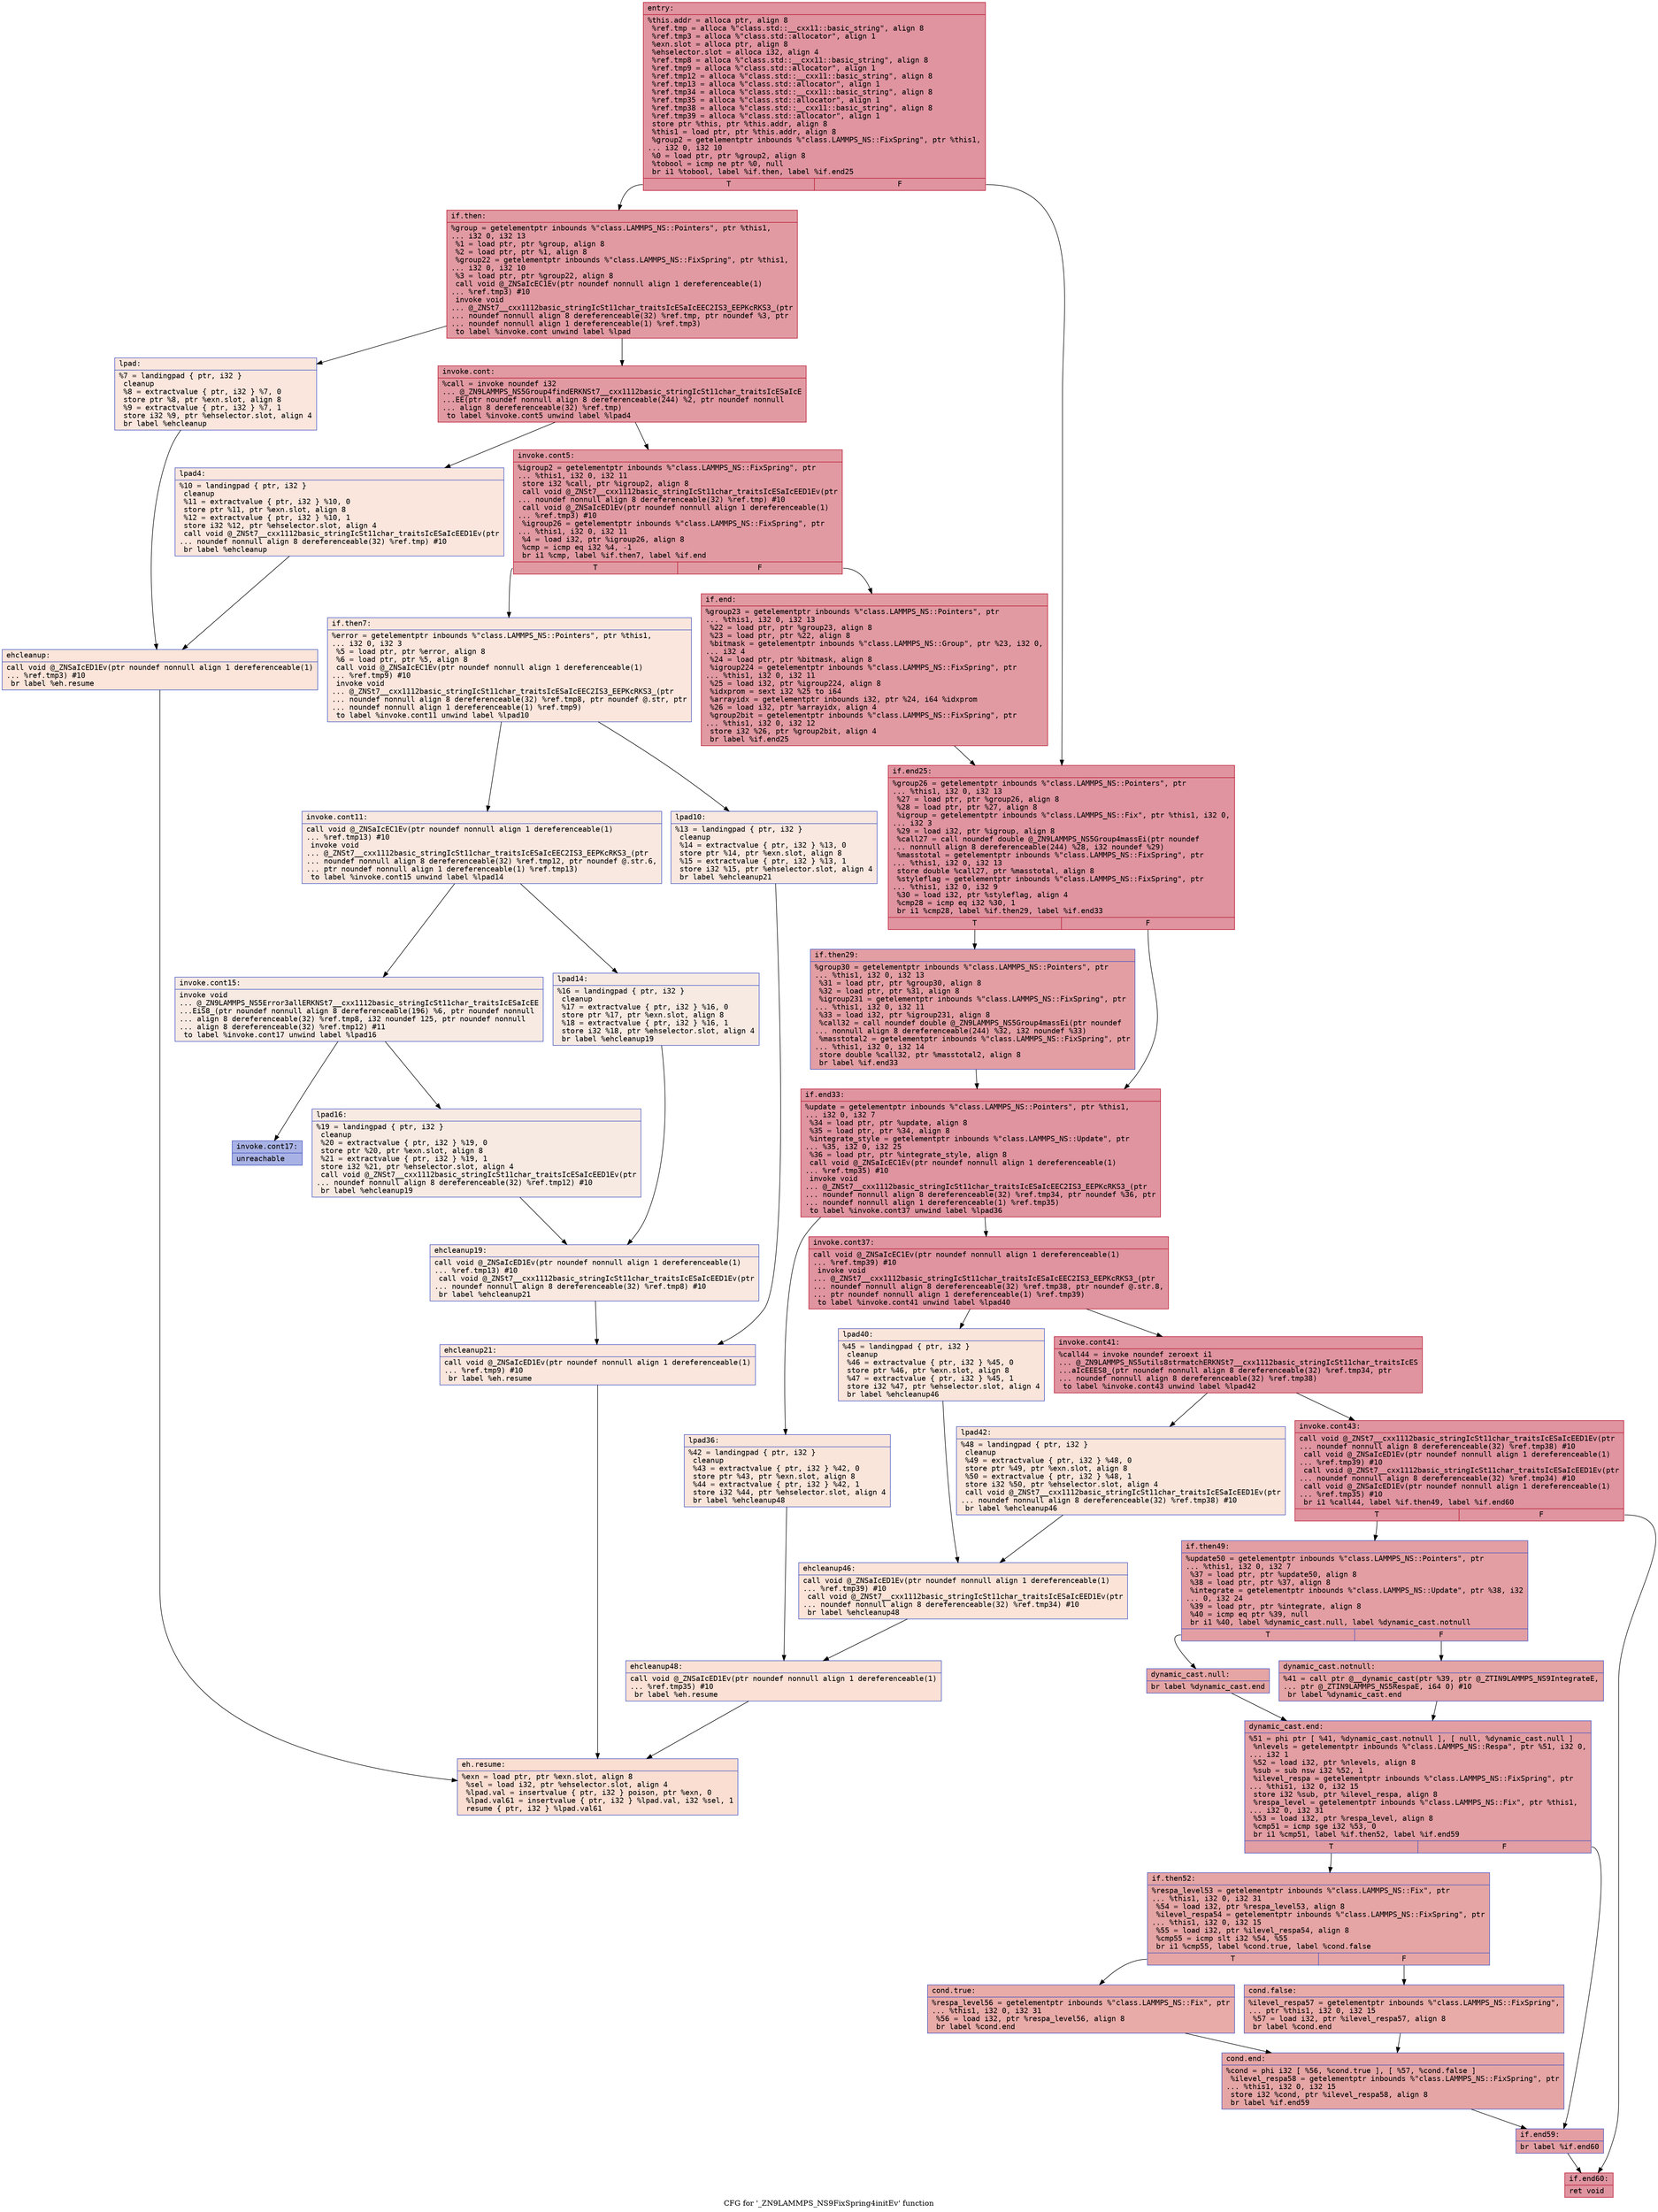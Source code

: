 digraph "CFG for '_ZN9LAMMPS_NS9FixSpring4initEv' function" {
	label="CFG for '_ZN9LAMMPS_NS9FixSpring4initEv' function";

	Node0x5557f29534b0 [shape=record,color="#b70d28ff", style=filled, fillcolor="#b70d2870" fontname="Courier",label="{entry:\l|  %this.addr = alloca ptr, align 8\l  %ref.tmp = alloca %\"class.std::__cxx11::basic_string\", align 8\l  %ref.tmp3 = alloca %\"class.std::allocator\", align 1\l  %exn.slot = alloca ptr, align 8\l  %ehselector.slot = alloca i32, align 4\l  %ref.tmp8 = alloca %\"class.std::__cxx11::basic_string\", align 8\l  %ref.tmp9 = alloca %\"class.std::allocator\", align 1\l  %ref.tmp12 = alloca %\"class.std::__cxx11::basic_string\", align 8\l  %ref.tmp13 = alloca %\"class.std::allocator\", align 1\l  %ref.tmp34 = alloca %\"class.std::__cxx11::basic_string\", align 8\l  %ref.tmp35 = alloca %\"class.std::allocator\", align 1\l  %ref.tmp38 = alloca %\"class.std::__cxx11::basic_string\", align 8\l  %ref.tmp39 = alloca %\"class.std::allocator\", align 1\l  store ptr %this, ptr %this.addr, align 8\l  %this1 = load ptr, ptr %this.addr, align 8\l  %group2 = getelementptr inbounds %\"class.LAMMPS_NS::FixSpring\", ptr %this1,\l... i32 0, i32 10\l  %0 = load ptr, ptr %group2, align 8\l  %tobool = icmp ne ptr %0, null\l  br i1 %tobool, label %if.then, label %if.end25\l|{<s0>T|<s1>F}}"];
	Node0x5557f29534b0:s0 -> Node0x5557f29750c0[tooltip="entry -> if.then\nProbability 62.50%" ];
	Node0x5557f29534b0:s1 -> Node0x5557f2975130[tooltip="entry -> if.end25\nProbability 37.50%" ];
	Node0x5557f29750c0 [shape=record,color="#b70d28ff", style=filled, fillcolor="#bb1b2c70" fontname="Courier",label="{if.then:\l|  %group = getelementptr inbounds %\"class.LAMMPS_NS::Pointers\", ptr %this1,\l... i32 0, i32 13\l  %1 = load ptr, ptr %group, align 8\l  %2 = load ptr, ptr %1, align 8\l  %group22 = getelementptr inbounds %\"class.LAMMPS_NS::FixSpring\", ptr %this1,\l... i32 0, i32 10\l  %3 = load ptr, ptr %group22, align 8\l  call void @_ZNSaIcEC1Ev(ptr noundef nonnull align 1 dereferenceable(1)\l... %ref.tmp3) #10\l  invoke void\l... @_ZNSt7__cxx1112basic_stringIcSt11char_traitsIcESaIcEEC2IS3_EEPKcRKS3_(ptr\l... noundef nonnull align 8 dereferenceable(32) %ref.tmp, ptr noundef %3, ptr\l... noundef nonnull align 1 dereferenceable(1) %ref.tmp3)\l          to label %invoke.cont unwind label %lpad\l}"];
	Node0x5557f29750c0 -> Node0x5557f2975720[tooltip="if.then -> invoke.cont\nProbability 100.00%" ];
	Node0x5557f29750c0 -> Node0x5557f29757a0[tooltip="if.then -> lpad\nProbability 0.00%" ];
	Node0x5557f2975720 [shape=record,color="#b70d28ff", style=filled, fillcolor="#bb1b2c70" fontname="Courier",label="{invoke.cont:\l|  %call = invoke noundef i32\l... @_ZN9LAMMPS_NS5Group4findERKNSt7__cxx1112basic_stringIcSt11char_traitsIcESaIcE\l...EE(ptr noundef nonnull align 8 dereferenceable(244) %2, ptr noundef nonnull\l... align 8 dereferenceable(32) %ref.tmp)\l          to label %invoke.cont5 unwind label %lpad4\l}"];
	Node0x5557f2975720 -> Node0x5557f29756d0[tooltip="invoke.cont -> invoke.cont5\nProbability 100.00%" ];
	Node0x5557f2975720 -> Node0x5557f2975cf0[tooltip="invoke.cont -> lpad4\nProbability 0.00%" ];
	Node0x5557f29756d0 [shape=record,color="#b70d28ff", style=filled, fillcolor="#bb1b2c70" fontname="Courier",label="{invoke.cont5:\l|  %igroup2 = getelementptr inbounds %\"class.LAMMPS_NS::FixSpring\", ptr\l... %this1, i32 0, i32 11\l  store i32 %call, ptr %igroup2, align 8\l  call void @_ZNSt7__cxx1112basic_stringIcSt11char_traitsIcESaIcEED1Ev(ptr\l... noundef nonnull align 8 dereferenceable(32) %ref.tmp) #10\l  call void @_ZNSaIcED1Ev(ptr noundef nonnull align 1 dereferenceable(1)\l... %ref.tmp3) #10\l  %igroup26 = getelementptr inbounds %\"class.LAMMPS_NS::FixSpring\", ptr\l... %this1, i32 0, i32 11\l  %4 = load i32, ptr %igroup26, align 8\l  %cmp = icmp eq i32 %4, -1\l  br i1 %cmp, label %if.then7, label %if.end\l|{<s0>T|<s1>F}}"];
	Node0x5557f29756d0:s0 -> Node0x5557f298f9c0[tooltip="invoke.cont5 -> if.then7\nProbability 0.00%" ];
	Node0x5557f29756d0:s1 -> Node0x5557f298fa10[tooltip="invoke.cont5 -> if.end\nProbability 100.00%" ];
	Node0x5557f298f9c0 [shape=record,color="#3d50c3ff", style=filled, fillcolor="#f3c7b170" fontname="Courier",label="{if.then7:\l|  %error = getelementptr inbounds %\"class.LAMMPS_NS::Pointers\", ptr %this1,\l... i32 0, i32 3\l  %5 = load ptr, ptr %error, align 8\l  %6 = load ptr, ptr %5, align 8\l  call void @_ZNSaIcEC1Ev(ptr noundef nonnull align 1 dereferenceable(1)\l... %ref.tmp9) #10\l  invoke void\l... @_ZNSt7__cxx1112basic_stringIcSt11char_traitsIcESaIcEEC2IS3_EEPKcRKS3_(ptr\l... noundef nonnull align 8 dereferenceable(32) %ref.tmp8, ptr noundef @.str, ptr\l... noundef nonnull align 1 dereferenceable(1) %ref.tmp9)\l          to label %invoke.cont11 unwind label %lpad10\l}"];
	Node0x5557f298f9c0 -> Node0x5557f298fe90[tooltip="if.then7 -> invoke.cont11\nProbability 50.00%" ];
	Node0x5557f298f9c0 -> Node0x5557f298ff10[tooltip="if.then7 -> lpad10\nProbability 50.00%" ];
	Node0x5557f298fe90 [shape=record,color="#3d50c3ff", style=filled, fillcolor="#f1ccb870" fontname="Courier",label="{invoke.cont11:\l|  call void @_ZNSaIcEC1Ev(ptr noundef nonnull align 1 dereferenceable(1)\l... %ref.tmp13) #10\l  invoke void\l... @_ZNSt7__cxx1112basic_stringIcSt11char_traitsIcESaIcEEC2IS3_EEPKcRKS3_(ptr\l... noundef nonnull align 8 dereferenceable(32) %ref.tmp12, ptr noundef @.str.6,\l... ptr noundef nonnull align 1 dereferenceable(1) %ref.tmp13)\l          to label %invoke.cont15 unwind label %lpad14\l}"];
	Node0x5557f298fe90 -> Node0x5557f2990230[tooltip="invoke.cont11 -> invoke.cont15\nProbability 50.00%" ];
	Node0x5557f298fe90 -> Node0x5557f2990280[tooltip="invoke.cont11 -> lpad14\nProbability 50.00%" ];
	Node0x5557f2990230 [shape=record,color="#3d50c3ff", style=filled, fillcolor="#eed0c070" fontname="Courier",label="{invoke.cont15:\l|  invoke void\l... @_ZN9LAMMPS_NS5Error3allERKNSt7__cxx1112basic_stringIcSt11char_traitsIcESaIcEE\l...EiS8_(ptr noundef nonnull align 8 dereferenceable(196) %6, ptr noundef nonnull\l... align 8 dereferenceable(32) %ref.tmp8, i32 noundef 125, ptr noundef nonnull\l... align 8 dereferenceable(32) %ref.tmp12) #11\l          to label %invoke.cont17 unwind label %lpad16\l}"];
	Node0x5557f2990230 -> Node0x5557f29901e0[tooltip="invoke.cont15 -> invoke.cont17\nProbability 0.00%" ];
	Node0x5557f2990230 -> Node0x5557f2990540[tooltip="invoke.cont15 -> lpad16\nProbability 100.00%" ];
	Node0x5557f29901e0 [shape=record,color="#3d50c3ff", style=filled, fillcolor="#3d50c370" fontname="Courier",label="{invoke.cont17:\l|  unreachable\l}"];
	Node0x5557f29757a0 [shape=record,color="#3d50c3ff", style=filled, fillcolor="#f3c7b170" fontname="Courier",label="{lpad:\l|  %7 = landingpad \{ ptr, i32 \}\l          cleanup\l  %8 = extractvalue \{ ptr, i32 \} %7, 0\l  store ptr %8, ptr %exn.slot, align 8\l  %9 = extractvalue \{ ptr, i32 \} %7, 1\l  store i32 %9, ptr %ehselector.slot, align 4\l  br label %ehcleanup\l}"];
	Node0x5557f29757a0 -> Node0x5557f2990b00[tooltip="lpad -> ehcleanup\nProbability 100.00%" ];
	Node0x5557f2975cf0 [shape=record,color="#3d50c3ff", style=filled, fillcolor="#f3c7b170" fontname="Courier",label="{lpad4:\l|  %10 = landingpad \{ ptr, i32 \}\l          cleanup\l  %11 = extractvalue \{ ptr, i32 \} %10, 0\l  store ptr %11, ptr %exn.slot, align 8\l  %12 = extractvalue \{ ptr, i32 \} %10, 1\l  store i32 %12, ptr %ehselector.slot, align 4\l  call void @_ZNSt7__cxx1112basic_stringIcSt11char_traitsIcESaIcEED1Ev(ptr\l... noundef nonnull align 8 dereferenceable(32) %ref.tmp) #10\l  br label %ehcleanup\l}"];
	Node0x5557f2975cf0 -> Node0x5557f2990b00[tooltip="lpad4 -> ehcleanup\nProbability 100.00%" ];
	Node0x5557f2990b00 [shape=record,color="#3d50c3ff", style=filled, fillcolor="#f5c1a970" fontname="Courier",label="{ehcleanup:\l|  call void @_ZNSaIcED1Ev(ptr noundef nonnull align 1 dereferenceable(1)\l... %ref.tmp3) #10\l  br label %eh.resume\l}"];
	Node0x5557f2990b00 -> Node0x5557f2991100[tooltip="ehcleanup -> eh.resume\nProbability 100.00%" ];
	Node0x5557f298ff10 [shape=record,color="#3d50c3ff", style=filled, fillcolor="#f1ccb870" fontname="Courier",label="{lpad10:\l|  %13 = landingpad \{ ptr, i32 \}\l          cleanup\l  %14 = extractvalue \{ ptr, i32 \} %13, 0\l  store ptr %14, ptr %exn.slot, align 8\l  %15 = extractvalue \{ ptr, i32 \} %13, 1\l  store i32 %15, ptr %ehselector.slot, align 4\l  br label %ehcleanup21\l}"];
	Node0x5557f298ff10 -> Node0x5557f2991450[tooltip="lpad10 -> ehcleanup21\nProbability 100.00%" ];
	Node0x5557f2990280 [shape=record,color="#3d50c3ff", style=filled, fillcolor="#eed0c070" fontname="Courier",label="{lpad14:\l|  %16 = landingpad \{ ptr, i32 \}\l          cleanup\l  %17 = extractvalue \{ ptr, i32 \} %16, 0\l  store ptr %17, ptr %exn.slot, align 8\l  %18 = extractvalue \{ ptr, i32 \} %16, 1\l  store i32 %18, ptr %ehselector.slot, align 4\l  br label %ehcleanup19\l}"];
	Node0x5557f2990280 -> Node0x5557f29917c0[tooltip="lpad14 -> ehcleanup19\nProbability 100.00%" ];
	Node0x5557f2990540 [shape=record,color="#3d50c3ff", style=filled, fillcolor="#eed0c070" fontname="Courier",label="{lpad16:\l|  %19 = landingpad \{ ptr, i32 \}\l          cleanup\l  %20 = extractvalue \{ ptr, i32 \} %19, 0\l  store ptr %20, ptr %exn.slot, align 8\l  %21 = extractvalue \{ ptr, i32 \} %19, 1\l  store i32 %21, ptr %ehselector.slot, align 4\l  call void @_ZNSt7__cxx1112basic_stringIcSt11char_traitsIcESaIcEED1Ev(ptr\l... noundef nonnull align 8 dereferenceable(32) %ref.tmp12) #10\l  br label %ehcleanup19\l}"];
	Node0x5557f2990540 -> Node0x5557f29917c0[tooltip="lpad16 -> ehcleanup19\nProbability 100.00%" ];
	Node0x5557f29917c0 [shape=record,color="#3d50c3ff", style=filled, fillcolor="#f1ccb870" fontname="Courier",label="{ehcleanup19:\l|  call void @_ZNSaIcED1Ev(ptr noundef nonnull align 1 dereferenceable(1)\l... %ref.tmp13) #10\l  call void @_ZNSt7__cxx1112basic_stringIcSt11char_traitsIcESaIcEED1Ev(ptr\l... noundef nonnull align 8 dereferenceable(32) %ref.tmp8) #10\l  br label %ehcleanup21\l}"];
	Node0x5557f29917c0 -> Node0x5557f2991450[tooltip="ehcleanup19 -> ehcleanup21\nProbability 100.00%" ];
	Node0x5557f2991450 [shape=record,color="#3d50c3ff", style=filled, fillcolor="#f3c7b170" fontname="Courier",label="{ehcleanup21:\l|  call void @_ZNSaIcED1Ev(ptr noundef nonnull align 1 dereferenceable(1)\l... %ref.tmp9) #10\l  br label %eh.resume\l}"];
	Node0x5557f2991450 -> Node0x5557f2991100[tooltip="ehcleanup21 -> eh.resume\nProbability 100.00%" ];
	Node0x5557f298fa10 [shape=record,color="#b70d28ff", style=filled, fillcolor="#bb1b2c70" fontname="Courier",label="{if.end:\l|  %group23 = getelementptr inbounds %\"class.LAMMPS_NS::Pointers\", ptr\l... %this1, i32 0, i32 13\l  %22 = load ptr, ptr %group23, align 8\l  %23 = load ptr, ptr %22, align 8\l  %bitmask = getelementptr inbounds %\"class.LAMMPS_NS::Group\", ptr %23, i32 0,\l... i32 4\l  %24 = load ptr, ptr %bitmask, align 8\l  %igroup224 = getelementptr inbounds %\"class.LAMMPS_NS::FixSpring\", ptr\l... %this1, i32 0, i32 11\l  %25 = load i32, ptr %igroup224, align 8\l  %idxprom = sext i32 %25 to i64\l  %arrayidx = getelementptr inbounds i32, ptr %24, i64 %idxprom\l  %26 = load i32, ptr %arrayidx, align 4\l  %group2bit = getelementptr inbounds %\"class.LAMMPS_NS::FixSpring\", ptr\l... %this1, i32 0, i32 12\l  store i32 %26, ptr %group2bit, align 4\l  br label %if.end25\l}"];
	Node0x5557f298fa10 -> Node0x5557f2975130[tooltip="if.end -> if.end25\nProbability 100.00%" ];
	Node0x5557f2975130 [shape=record,color="#b70d28ff", style=filled, fillcolor="#b70d2870" fontname="Courier",label="{if.end25:\l|  %group26 = getelementptr inbounds %\"class.LAMMPS_NS::Pointers\", ptr\l... %this1, i32 0, i32 13\l  %27 = load ptr, ptr %group26, align 8\l  %28 = load ptr, ptr %27, align 8\l  %igroup = getelementptr inbounds %\"class.LAMMPS_NS::Fix\", ptr %this1, i32 0,\l... i32 3\l  %29 = load i32, ptr %igroup, align 8\l  %call27 = call noundef double @_ZN9LAMMPS_NS5Group4massEi(ptr noundef\l... nonnull align 8 dereferenceable(244) %28, i32 noundef %29)\l  %masstotal = getelementptr inbounds %\"class.LAMMPS_NS::FixSpring\", ptr\l... %this1, i32 0, i32 13\l  store double %call27, ptr %masstotal, align 8\l  %styleflag = getelementptr inbounds %\"class.LAMMPS_NS::FixSpring\", ptr\l... %this1, i32 0, i32 9\l  %30 = load i32, ptr %styleflag, align 4\l  %cmp28 = icmp eq i32 %30, 1\l  br i1 %cmp28, label %if.then29, label %if.end33\l|{<s0>T|<s1>F}}"];
	Node0x5557f2975130:s0 -> Node0x5557f2993810[tooltip="if.end25 -> if.then29\nProbability 50.00%" ];
	Node0x5557f2975130:s1 -> Node0x5557f2993890[tooltip="if.end25 -> if.end33\nProbability 50.00%" ];
	Node0x5557f2993810 [shape=record,color="#3d50c3ff", style=filled, fillcolor="#be242e70" fontname="Courier",label="{if.then29:\l|  %group30 = getelementptr inbounds %\"class.LAMMPS_NS::Pointers\", ptr\l... %this1, i32 0, i32 13\l  %31 = load ptr, ptr %group30, align 8\l  %32 = load ptr, ptr %31, align 8\l  %igroup231 = getelementptr inbounds %\"class.LAMMPS_NS::FixSpring\", ptr\l... %this1, i32 0, i32 11\l  %33 = load i32, ptr %igroup231, align 8\l  %call32 = call noundef double @_ZN9LAMMPS_NS5Group4massEi(ptr noundef\l... nonnull align 8 dereferenceable(244) %32, i32 noundef %33)\l  %masstotal2 = getelementptr inbounds %\"class.LAMMPS_NS::FixSpring\", ptr\l... %this1, i32 0, i32 14\l  store double %call32, ptr %masstotal2, align 8\l  br label %if.end33\l}"];
	Node0x5557f2993810 -> Node0x5557f2993890[tooltip="if.then29 -> if.end33\nProbability 100.00%" ];
	Node0x5557f2993890 [shape=record,color="#b70d28ff", style=filled, fillcolor="#b70d2870" fontname="Courier",label="{if.end33:\l|  %update = getelementptr inbounds %\"class.LAMMPS_NS::Pointers\", ptr %this1,\l... i32 0, i32 7\l  %34 = load ptr, ptr %update, align 8\l  %35 = load ptr, ptr %34, align 8\l  %integrate_style = getelementptr inbounds %\"class.LAMMPS_NS::Update\", ptr\l... %35, i32 0, i32 25\l  %36 = load ptr, ptr %integrate_style, align 8\l  call void @_ZNSaIcEC1Ev(ptr noundef nonnull align 1 dereferenceable(1)\l... %ref.tmp35) #10\l  invoke void\l... @_ZNSt7__cxx1112basic_stringIcSt11char_traitsIcESaIcEEC2IS3_EEPKcRKS3_(ptr\l... noundef nonnull align 8 dereferenceable(32) %ref.tmp34, ptr noundef %36, ptr\l... noundef nonnull align 1 dereferenceable(1) %ref.tmp35)\l          to label %invoke.cont37 unwind label %lpad36\l}"];
	Node0x5557f2993890 -> Node0x5557f2994570[tooltip="if.end33 -> invoke.cont37\nProbability 100.00%" ];
	Node0x5557f2993890 -> Node0x5557f29945c0[tooltip="if.end33 -> lpad36\nProbability 0.00%" ];
	Node0x5557f2994570 [shape=record,color="#b70d28ff", style=filled, fillcolor="#b70d2870" fontname="Courier",label="{invoke.cont37:\l|  call void @_ZNSaIcEC1Ev(ptr noundef nonnull align 1 dereferenceable(1)\l... %ref.tmp39) #10\l  invoke void\l... @_ZNSt7__cxx1112basic_stringIcSt11char_traitsIcESaIcEEC2IS3_EEPKcRKS3_(ptr\l... noundef nonnull align 8 dereferenceable(32) %ref.tmp38, ptr noundef @.str.8,\l... ptr noundef nonnull align 1 dereferenceable(1) %ref.tmp39)\l          to label %invoke.cont41 unwind label %lpad40\l}"];
	Node0x5557f2994570 -> Node0x5557f29948e0[tooltip="invoke.cont37 -> invoke.cont41\nProbability 100.00%" ];
	Node0x5557f2994570 -> Node0x5557f2994930[tooltip="invoke.cont37 -> lpad40\nProbability 0.00%" ];
	Node0x5557f29948e0 [shape=record,color="#b70d28ff", style=filled, fillcolor="#b70d2870" fontname="Courier",label="{invoke.cont41:\l|  %call44 = invoke noundef zeroext i1\l... @_ZN9LAMMPS_NS5utils8strmatchERKNSt7__cxx1112basic_stringIcSt11char_traitsIcES\l...aIcEEES8_(ptr noundef nonnull align 8 dereferenceable(32) %ref.tmp34, ptr\l... noundef nonnull align 8 dereferenceable(32) %ref.tmp38)\l          to label %invoke.cont43 unwind label %lpad42\l}"];
	Node0x5557f29948e0 -> Node0x5557f2994890[tooltip="invoke.cont41 -> invoke.cont43\nProbability 100.00%" ];
	Node0x5557f29948e0 -> Node0x5557f2994bc0[tooltip="invoke.cont41 -> lpad42\nProbability 0.00%" ];
	Node0x5557f2994890 [shape=record,color="#b70d28ff", style=filled, fillcolor="#b70d2870" fontname="Courier",label="{invoke.cont43:\l|  call void @_ZNSt7__cxx1112basic_stringIcSt11char_traitsIcESaIcEED1Ev(ptr\l... noundef nonnull align 8 dereferenceable(32) %ref.tmp38) #10\l  call void @_ZNSaIcED1Ev(ptr noundef nonnull align 1 dereferenceable(1)\l... %ref.tmp39) #10\l  call void @_ZNSt7__cxx1112basic_stringIcSt11char_traitsIcESaIcEED1Ev(ptr\l... noundef nonnull align 8 dereferenceable(32) %ref.tmp34) #10\l  call void @_ZNSaIcED1Ev(ptr noundef nonnull align 1 dereferenceable(1)\l... %ref.tmp35) #10\l  br i1 %call44, label %if.then49, label %if.end60\l|{<s0>T|<s1>F}}"];
	Node0x5557f2994890:s0 -> Node0x5557f2995360[tooltip="invoke.cont43 -> if.then49\nProbability 50.00%" ];
	Node0x5557f2994890:s1 -> Node0x5557f29953e0[tooltip="invoke.cont43 -> if.end60\nProbability 50.00%" ];
	Node0x5557f2995360 [shape=record,color="#3d50c3ff", style=filled, fillcolor="#be242e70" fontname="Courier",label="{if.then49:\l|  %update50 = getelementptr inbounds %\"class.LAMMPS_NS::Pointers\", ptr\l... %this1, i32 0, i32 7\l  %37 = load ptr, ptr %update50, align 8\l  %38 = load ptr, ptr %37, align 8\l  %integrate = getelementptr inbounds %\"class.LAMMPS_NS::Update\", ptr %38, i32\l... 0, i32 24\l  %39 = load ptr, ptr %integrate, align 8\l  %40 = icmp eq ptr %39, null\l  br i1 %40, label %dynamic_cast.null, label %dynamic_cast.notnull\l|{<s0>T|<s1>F}}"];
	Node0x5557f2995360:s0 -> Node0x5557f2995960[tooltip="if.then49 -> dynamic_cast.null\nProbability 37.50%" ];
	Node0x5557f2995360:s1 -> Node0x5557f29959e0[tooltip="if.then49 -> dynamic_cast.notnull\nProbability 62.50%" ];
	Node0x5557f29959e0 [shape=record,color="#3d50c3ff", style=filled, fillcolor="#c32e3170" fontname="Courier",label="{dynamic_cast.notnull:\l|  %41 = call ptr @__dynamic_cast(ptr %39, ptr @_ZTIN9LAMMPS_NS9IntegrateE,\l... ptr @_ZTIN9LAMMPS_NS5RespaE, i64 0) #10\l  br label %dynamic_cast.end\l}"];
	Node0x5557f29959e0 -> Node0x5557f2995e00[tooltip="dynamic_cast.notnull -> dynamic_cast.end\nProbability 100.00%" ];
	Node0x5557f29945c0 [shape=record,color="#3d50c3ff", style=filled, fillcolor="#f4c5ad70" fontname="Courier",label="{lpad36:\l|  %42 = landingpad \{ ptr, i32 \}\l          cleanup\l  %43 = extractvalue \{ ptr, i32 \} %42, 0\l  store ptr %43, ptr %exn.slot, align 8\l  %44 = extractvalue \{ ptr, i32 \} %42, 1\l  store i32 %44, ptr %ehselector.slot, align 4\l  br label %ehcleanup48\l}"];
	Node0x5557f29945c0 -> Node0x5557f2996180[tooltip="lpad36 -> ehcleanup48\nProbability 100.00%" ];
	Node0x5557f2994930 [shape=record,color="#3d50c3ff", style=filled, fillcolor="#f4c5ad70" fontname="Courier",label="{lpad40:\l|  %45 = landingpad \{ ptr, i32 \}\l          cleanup\l  %46 = extractvalue \{ ptr, i32 \} %45, 0\l  store ptr %46, ptr %exn.slot, align 8\l  %47 = extractvalue \{ ptr, i32 \} %45, 1\l  store i32 %47, ptr %ehselector.slot, align 4\l  br label %ehcleanup46\l}"];
	Node0x5557f2994930 -> Node0x5557f2996d30[tooltip="lpad40 -> ehcleanup46\nProbability 100.00%" ];
	Node0x5557f2994bc0 [shape=record,color="#3d50c3ff", style=filled, fillcolor="#f4c5ad70" fontname="Courier",label="{lpad42:\l|  %48 = landingpad \{ ptr, i32 \}\l          cleanup\l  %49 = extractvalue \{ ptr, i32 \} %48, 0\l  store ptr %49, ptr %exn.slot, align 8\l  %50 = extractvalue \{ ptr, i32 \} %48, 1\l  store i32 %50, ptr %ehselector.slot, align 4\l  call void @_ZNSt7__cxx1112basic_stringIcSt11char_traitsIcESaIcEED1Ev(ptr\l... noundef nonnull align 8 dereferenceable(32) %ref.tmp38) #10\l  br label %ehcleanup46\l}"];
	Node0x5557f2994bc0 -> Node0x5557f2996d30[tooltip="lpad42 -> ehcleanup46\nProbability 100.00%" ];
	Node0x5557f2996d30 [shape=record,color="#3d50c3ff", style=filled, fillcolor="#f6bfa670" fontname="Courier",label="{ehcleanup46:\l|  call void @_ZNSaIcED1Ev(ptr noundef nonnull align 1 dereferenceable(1)\l... %ref.tmp39) #10\l  call void @_ZNSt7__cxx1112basic_stringIcSt11char_traitsIcESaIcEED1Ev(ptr\l... noundef nonnull align 8 dereferenceable(32) %ref.tmp34) #10\l  br label %ehcleanup48\l}"];
	Node0x5557f2996d30 -> Node0x5557f2996180[tooltip="ehcleanup46 -> ehcleanup48\nProbability 100.00%" ];
	Node0x5557f2996180 [shape=record,color="#3d50c3ff", style=filled, fillcolor="#f7bca170" fontname="Courier",label="{ehcleanup48:\l|  call void @_ZNSaIcED1Ev(ptr noundef nonnull align 1 dereferenceable(1)\l... %ref.tmp35) #10\l  br label %eh.resume\l}"];
	Node0x5557f2996180 -> Node0x5557f2991100[tooltip="ehcleanup48 -> eh.resume\nProbability 100.00%" ];
	Node0x5557f2995960 [shape=record,color="#3d50c3ff", style=filled, fillcolor="#c5333470" fontname="Courier",label="{dynamic_cast.null:\l|  br label %dynamic_cast.end\l}"];
	Node0x5557f2995960 -> Node0x5557f2995e00[tooltip="dynamic_cast.null -> dynamic_cast.end\nProbability 100.00%" ];
	Node0x5557f2995e00 [shape=record,color="#3d50c3ff", style=filled, fillcolor="#be242e70" fontname="Courier",label="{dynamic_cast.end:\l|  %51 = phi ptr [ %41, %dynamic_cast.notnull ], [ null, %dynamic_cast.null ]\l  %nlevels = getelementptr inbounds %\"class.LAMMPS_NS::Respa\", ptr %51, i32 0,\l... i32 1\l  %52 = load i32, ptr %nlevels, align 8\l  %sub = sub nsw i32 %52, 1\l  %ilevel_respa = getelementptr inbounds %\"class.LAMMPS_NS::FixSpring\", ptr\l... %this1, i32 0, i32 15\l  store i32 %sub, ptr %ilevel_respa, align 8\l  %respa_level = getelementptr inbounds %\"class.LAMMPS_NS::Fix\", ptr %this1,\l... i32 0, i32 31\l  %53 = load i32, ptr %respa_level, align 8\l  %cmp51 = icmp sge i32 %53, 0\l  br i1 %cmp51, label %if.then52, label %if.end59\l|{<s0>T|<s1>F}}"];
	Node0x5557f2995e00:s0 -> Node0x5557f2997cb0[tooltip="dynamic_cast.end -> if.then52\nProbability 50.00%" ];
	Node0x5557f2995e00:s1 -> Node0x5557f2997d30[tooltip="dynamic_cast.end -> if.end59\nProbability 50.00%" ];
	Node0x5557f2997cb0 [shape=record,color="#3d50c3ff", style=filled, fillcolor="#c5333470" fontname="Courier",label="{if.then52:\l|  %respa_level53 = getelementptr inbounds %\"class.LAMMPS_NS::Fix\", ptr\l... %this1, i32 0, i32 31\l  %54 = load i32, ptr %respa_level53, align 8\l  %ilevel_respa54 = getelementptr inbounds %\"class.LAMMPS_NS::FixSpring\", ptr\l... %this1, i32 0, i32 15\l  %55 = load i32, ptr %ilevel_respa54, align 8\l  %cmp55 = icmp slt i32 %54, %55\l  br i1 %cmp55, label %cond.true, label %cond.false\l|{<s0>T|<s1>F}}"];
	Node0x5557f2997cb0:s0 -> Node0x5557f29981c0[tooltip="if.then52 -> cond.true\nProbability 50.00%" ];
	Node0x5557f2997cb0:s1 -> Node0x5557f2998240[tooltip="if.then52 -> cond.false\nProbability 50.00%" ];
	Node0x5557f29981c0 [shape=record,color="#3d50c3ff", style=filled, fillcolor="#cc403a70" fontname="Courier",label="{cond.true:\l|  %respa_level56 = getelementptr inbounds %\"class.LAMMPS_NS::Fix\", ptr\l... %this1, i32 0, i32 31\l  %56 = load i32, ptr %respa_level56, align 8\l  br label %cond.end\l}"];
	Node0x5557f29981c0 -> Node0x5557f2998540[tooltip="cond.true -> cond.end\nProbability 100.00%" ];
	Node0x5557f2998240 [shape=record,color="#3d50c3ff", style=filled, fillcolor="#cc403a70" fontname="Courier",label="{cond.false:\l|  %ilevel_respa57 = getelementptr inbounds %\"class.LAMMPS_NS::FixSpring\",\l... ptr %this1, i32 0, i32 15\l  %57 = load i32, ptr %ilevel_respa57, align 8\l  br label %cond.end\l}"];
	Node0x5557f2998240 -> Node0x5557f2998540[tooltip="cond.false -> cond.end\nProbability 100.00%" ];
	Node0x5557f2998540 [shape=record,color="#3d50c3ff", style=filled, fillcolor="#c5333470" fontname="Courier",label="{cond.end:\l|  %cond = phi i32 [ %56, %cond.true ], [ %57, %cond.false ]\l  %ilevel_respa58 = getelementptr inbounds %\"class.LAMMPS_NS::FixSpring\", ptr\l... %this1, i32 0, i32 15\l  store i32 %cond, ptr %ilevel_respa58, align 8\l  br label %if.end59\l}"];
	Node0x5557f2998540 -> Node0x5557f2997d30[tooltip="cond.end -> if.end59\nProbability 100.00%" ];
	Node0x5557f2997d30 [shape=record,color="#3d50c3ff", style=filled, fillcolor="#be242e70" fontname="Courier",label="{if.end59:\l|  br label %if.end60\l}"];
	Node0x5557f2997d30 -> Node0x5557f29953e0[tooltip="if.end59 -> if.end60\nProbability 100.00%" ];
	Node0x5557f29953e0 [shape=record,color="#b70d28ff", style=filled, fillcolor="#b70d2870" fontname="Courier",label="{if.end60:\l|  ret void\l}"];
	Node0x5557f2991100 [shape=record,color="#3d50c3ff", style=filled, fillcolor="#f7b59970" fontname="Courier",label="{eh.resume:\l|  %exn = load ptr, ptr %exn.slot, align 8\l  %sel = load i32, ptr %ehselector.slot, align 4\l  %lpad.val = insertvalue \{ ptr, i32 \} poison, ptr %exn, 0\l  %lpad.val61 = insertvalue \{ ptr, i32 \} %lpad.val, i32 %sel, 1\l  resume \{ ptr, i32 \} %lpad.val61\l}"];
}
